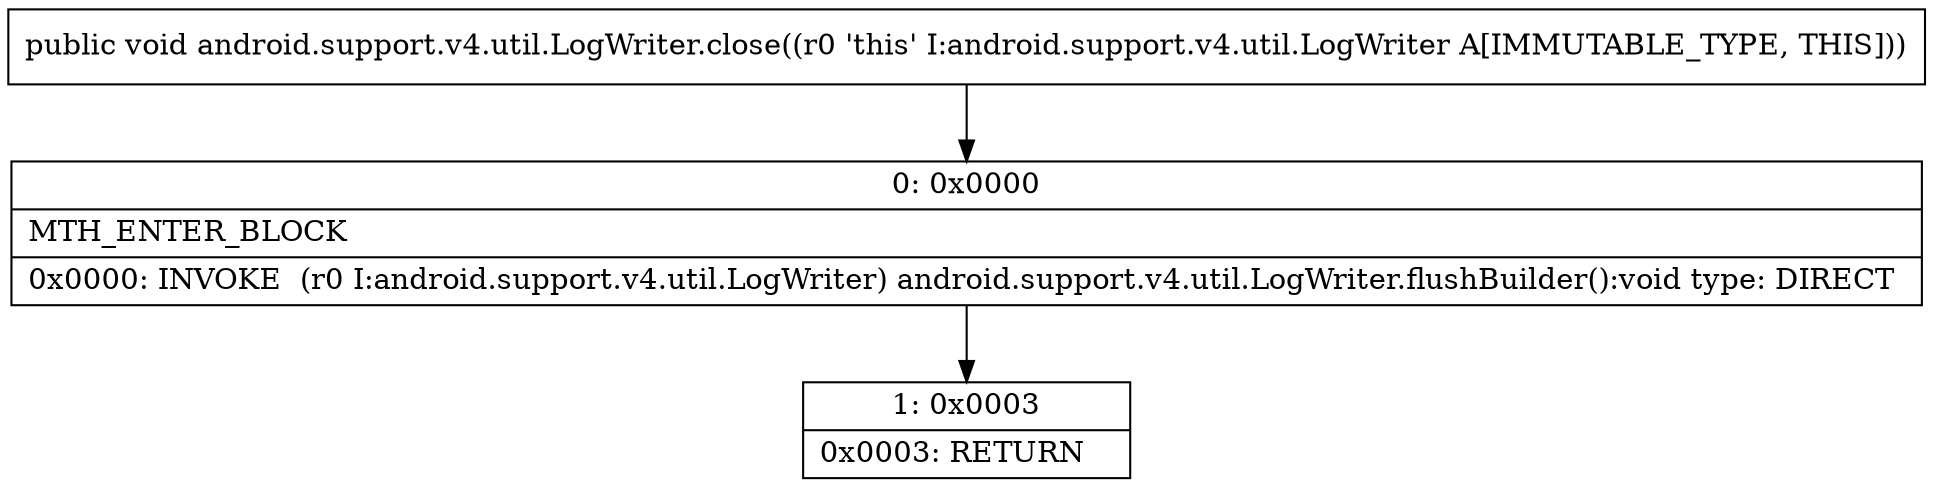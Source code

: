 digraph "CFG forandroid.support.v4.util.LogWriter.close()V" {
Node_0 [shape=record,label="{0\:\ 0x0000|MTH_ENTER_BLOCK\l|0x0000: INVOKE  (r0 I:android.support.v4.util.LogWriter) android.support.v4.util.LogWriter.flushBuilder():void type: DIRECT \l}"];
Node_1 [shape=record,label="{1\:\ 0x0003|0x0003: RETURN   \l}"];
MethodNode[shape=record,label="{public void android.support.v4.util.LogWriter.close((r0 'this' I:android.support.v4.util.LogWriter A[IMMUTABLE_TYPE, THIS])) }"];
MethodNode -> Node_0;
Node_0 -> Node_1;
}

